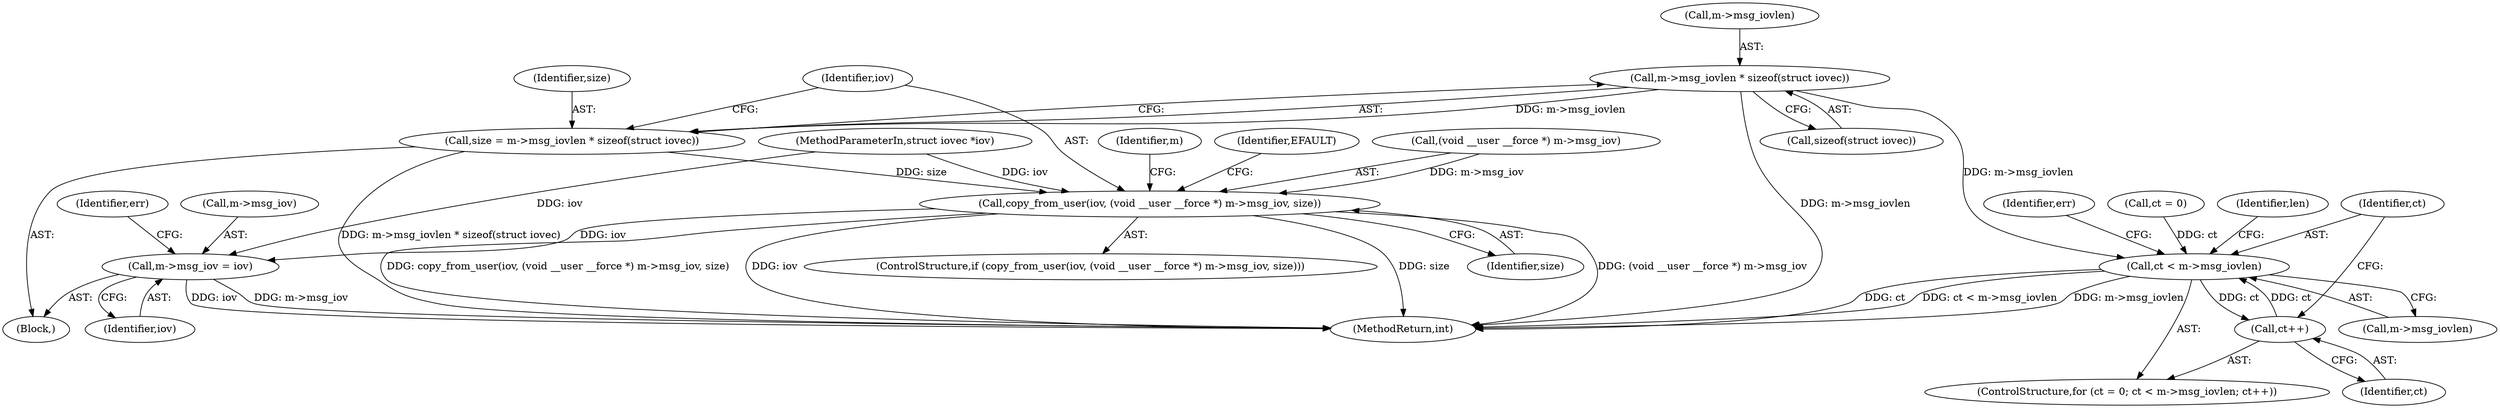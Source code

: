 digraph "0_linux_f3d3342602f8bcbf37d7c46641cb9bca7618eb1c_14@API" {
"1000159" [label="(Call,m->msg_iovlen * sizeof(struct iovec))"];
"1000157" [label="(Call,size = m->msg_iovlen * sizeof(struct iovec))"];
"1000166" [label="(Call,copy_from_user(iov, (void __user __force *) m->msg_iov, size))"];
"1000177" [label="(Call,m->msg_iov = iov)"];
"1000189" [label="(Call,ct < m->msg_iovlen)"];
"1000194" [label="(Call,ct++)"];
"1000183" [label="(Identifier,err)"];
"1000186" [label="(Call,ct = 0)"];
"1000176" [label="(Identifier,EFAULT)"];
"1000173" [label="(Identifier,size)"];
"1000167" [label="(Identifier,iov)"];
"1000178" [label="(Call,m->msg_iov)"];
"1000190" [label="(Identifier,ct)"];
"1000191" [label="(Call,m->msg_iovlen)"];
"1000105" [label="(Block,)"];
"1000157" [label="(Call,size = m->msg_iovlen * sizeof(struct iovec))"];
"1000158" [label="(Identifier,size)"];
"1000159" [label="(Call,m->msg_iovlen * sizeof(struct iovec))"];
"1000185" [label="(ControlStructure,for (ct = 0; ct < m->msg_iovlen; ct++))"];
"1000194" [label="(Call,ct++)"];
"1000229" [label="(MethodReturn,int)"];
"1000102" [label="(MethodParameterIn,struct iovec *iov)"];
"1000189" [label="(Call,ct < m->msg_iovlen)"];
"1000160" [label="(Call,m->msg_iovlen)"];
"1000166" [label="(Call,copy_from_user(iov, (void __user __force *) m->msg_iov, size))"];
"1000179" [label="(Identifier,m)"];
"1000165" [label="(ControlStructure,if (copy_from_user(iov, (void __user __force *) m->msg_iov, size)))"];
"1000199" [label="(Identifier,len)"];
"1000163" [label="(Call,sizeof(struct iovec))"];
"1000228" [label="(Identifier,err)"];
"1000195" [label="(Identifier,ct)"];
"1000177" [label="(Call,m->msg_iov = iov)"];
"1000168" [label="(Call,(void __user __force *) m->msg_iov)"];
"1000181" [label="(Identifier,iov)"];
"1000159" -> "1000157"  [label="AST: "];
"1000159" -> "1000163"  [label="CFG: "];
"1000160" -> "1000159"  [label="AST: "];
"1000163" -> "1000159"  [label="AST: "];
"1000157" -> "1000159"  [label="CFG: "];
"1000159" -> "1000229"  [label="DDG: m->msg_iovlen"];
"1000159" -> "1000157"  [label="DDG: m->msg_iovlen"];
"1000159" -> "1000189"  [label="DDG: m->msg_iovlen"];
"1000157" -> "1000105"  [label="AST: "];
"1000158" -> "1000157"  [label="AST: "];
"1000167" -> "1000157"  [label="CFG: "];
"1000157" -> "1000229"  [label="DDG: m->msg_iovlen * sizeof(struct iovec)"];
"1000157" -> "1000166"  [label="DDG: size"];
"1000166" -> "1000165"  [label="AST: "];
"1000166" -> "1000173"  [label="CFG: "];
"1000167" -> "1000166"  [label="AST: "];
"1000168" -> "1000166"  [label="AST: "];
"1000173" -> "1000166"  [label="AST: "];
"1000176" -> "1000166"  [label="CFG: "];
"1000179" -> "1000166"  [label="CFG: "];
"1000166" -> "1000229"  [label="DDG: (void __user __force *) m->msg_iov"];
"1000166" -> "1000229"  [label="DDG: copy_from_user(iov, (void __user __force *) m->msg_iov, size)"];
"1000166" -> "1000229"  [label="DDG: iov"];
"1000166" -> "1000229"  [label="DDG: size"];
"1000102" -> "1000166"  [label="DDG: iov"];
"1000168" -> "1000166"  [label="DDG: m->msg_iov"];
"1000166" -> "1000177"  [label="DDG: iov"];
"1000177" -> "1000105"  [label="AST: "];
"1000177" -> "1000181"  [label="CFG: "];
"1000178" -> "1000177"  [label="AST: "];
"1000181" -> "1000177"  [label="AST: "];
"1000183" -> "1000177"  [label="CFG: "];
"1000177" -> "1000229"  [label="DDG: iov"];
"1000177" -> "1000229"  [label="DDG: m->msg_iov"];
"1000102" -> "1000177"  [label="DDG: iov"];
"1000189" -> "1000185"  [label="AST: "];
"1000189" -> "1000191"  [label="CFG: "];
"1000190" -> "1000189"  [label="AST: "];
"1000191" -> "1000189"  [label="AST: "];
"1000199" -> "1000189"  [label="CFG: "];
"1000228" -> "1000189"  [label="CFG: "];
"1000189" -> "1000229"  [label="DDG: ct"];
"1000189" -> "1000229"  [label="DDG: ct < m->msg_iovlen"];
"1000189" -> "1000229"  [label="DDG: m->msg_iovlen"];
"1000186" -> "1000189"  [label="DDG: ct"];
"1000194" -> "1000189"  [label="DDG: ct"];
"1000189" -> "1000194"  [label="DDG: ct"];
"1000194" -> "1000185"  [label="AST: "];
"1000194" -> "1000195"  [label="CFG: "];
"1000195" -> "1000194"  [label="AST: "];
"1000190" -> "1000194"  [label="CFG: "];
}

